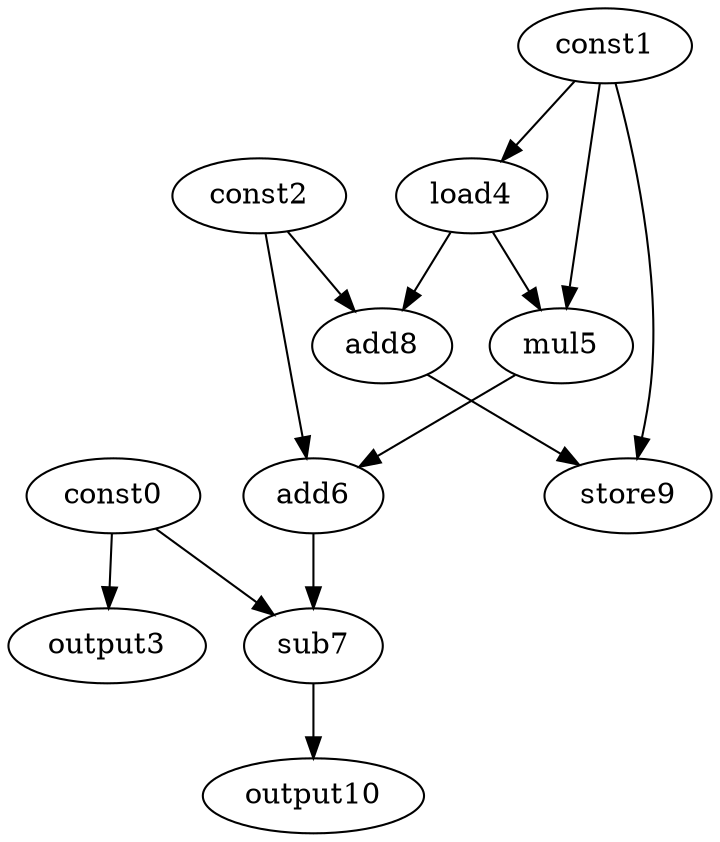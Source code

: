digraph G { 
const0[opcode=const]; 
const1[opcode=const]; 
const2[opcode=const]; 
output3[opcode=output]; 
load4[opcode=load]; 
mul5[opcode=mul]; 
add6[opcode=add]; 
sub7[opcode=sub]; 
add8[opcode=add]; 
store9[opcode=store]; 
output10[opcode=output]; 
const0->output3[operand=0];
const1->load4[operand=0];
const1->mul5[operand=0];
load4->mul5[operand=1];
const2->add8[operand=0];
load4->add8[operand=1];
const2->add6[operand=0];
mul5->add6[operand=1];
add8->store9[operand=0];
const1->store9[operand=1];
const0->sub7[operand=0];
add6->sub7[operand=1];
sub7->output10[operand=0];
}
